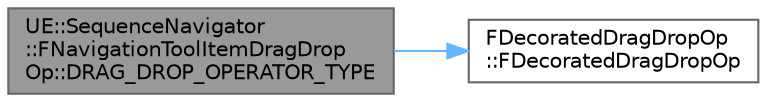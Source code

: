 digraph "UE::SequenceNavigator::FNavigationToolItemDragDropOp::DRAG_DROP_OPERATOR_TYPE"
{
 // INTERACTIVE_SVG=YES
 // LATEX_PDF_SIZE
  bgcolor="transparent";
  edge [fontname=Helvetica,fontsize=10,labelfontname=Helvetica,labelfontsize=10];
  node [fontname=Helvetica,fontsize=10,shape=box,height=0.2,width=0.4];
  rankdir="LR";
  Node1 [id="Node000001",label="UE::SequenceNavigator\l::FNavigationToolItemDragDrop\lOp::DRAG_DROP_OPERATOR_TYPE",height=0.2,width=0.4,color="gray40", fillcolor="grey60", style="filled", fontcolor="black",tooltip=" "];
  Node1 -> Node2 [id="edge1_Node000001_Node000002",color="steelblue1",style="solid",tooltip=" "];
  Node2 [id="Node000002",label="FDecoratedDragDropOp\l::FDecoratedDragDropOp",height=0.2,width=0.4,color="grey40", fillcolor="white", style="filled",URL="$d9/d25/classFDecoratedDragDropOp.html#aa9289cca1a323a1fb86b0ffb7ab82d48",tooltip=" "];
}
